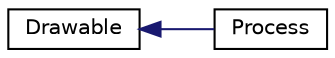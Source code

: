 digraph "Graphical Class Hierarchy"
{
  edge [fontname="Helvetica",fontsize="10",labelfontname="Helvetica",labelfontsize="10"];
  node [fontname="Helvetica",fontsize="10",shape=record];
  rankdir="LR";
  Node0 [label="Drawable",height=0.2,width=0.4,color="black", fillcolor="white", style="filled",URL="$classDrawable.html"];
  Node0 -> Node1 [dir="back",color="midnightblue",fontsize="10",style="solid",fontname="Helvetica"];
  Node1 [label="Process",height=0.2,width=0.4,color="black", fillcolor="white", style="filled",URL="$classProcess.html"];
}
